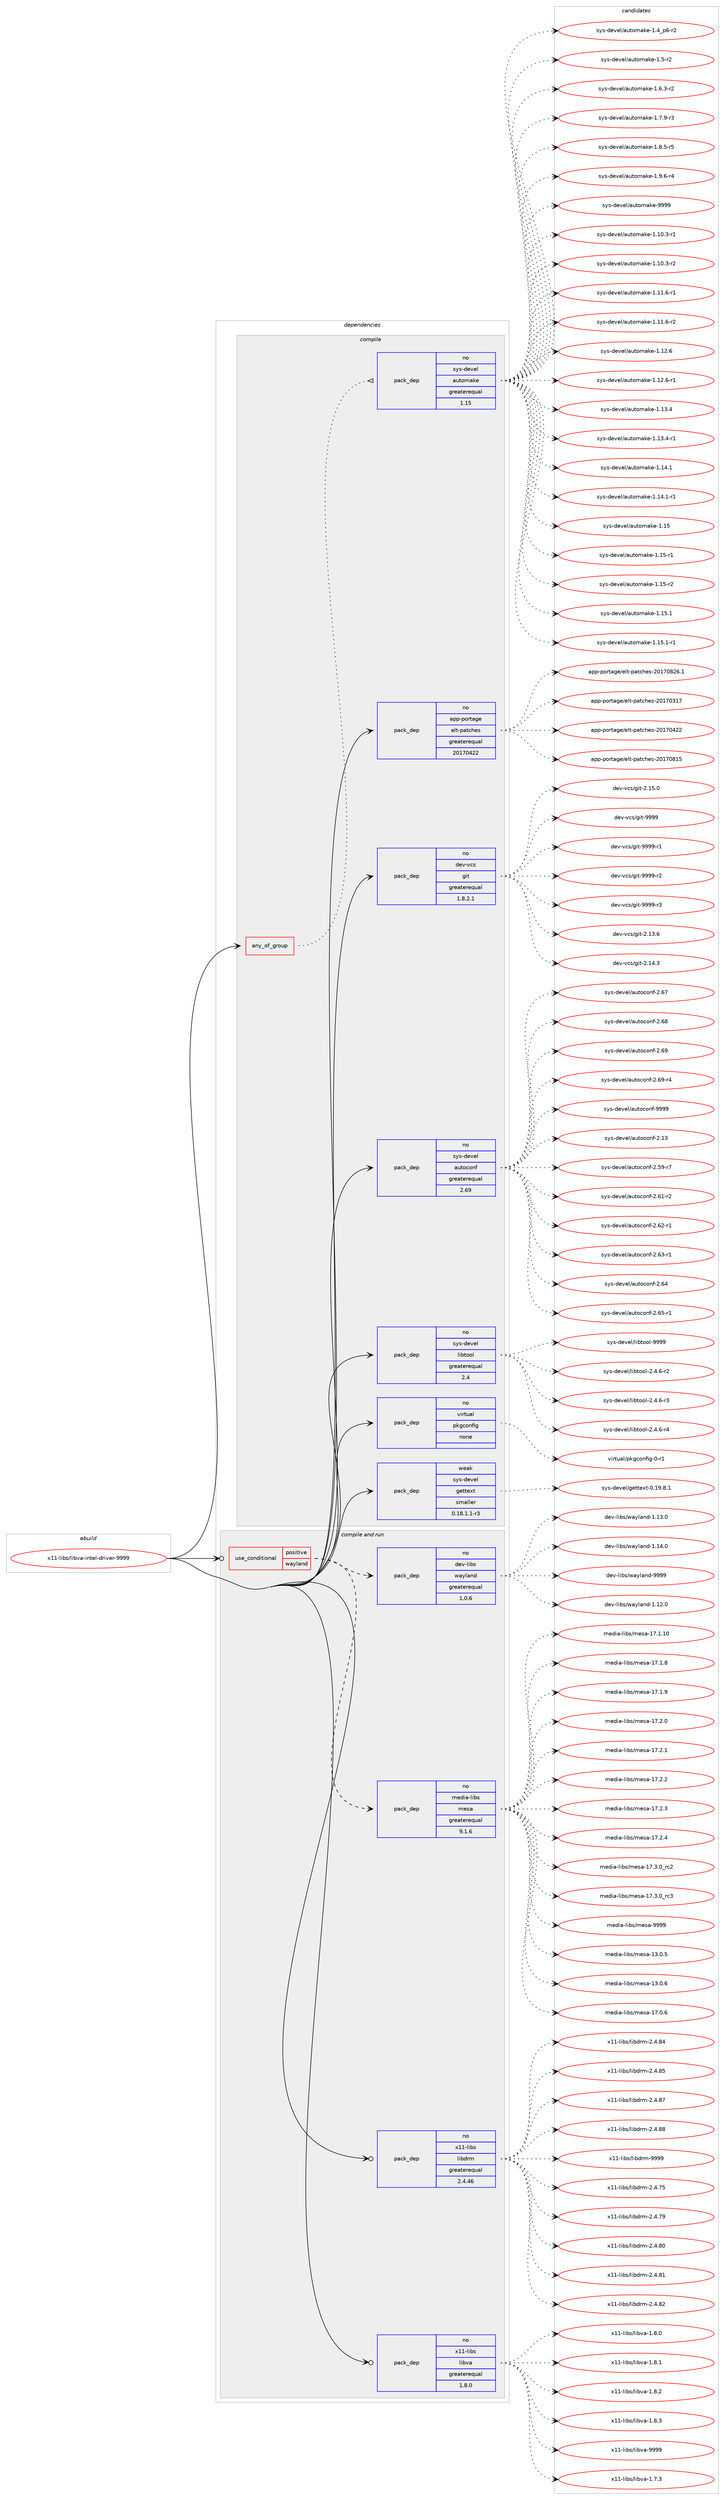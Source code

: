 digraph prolog {

# *************
# Graph options
# *************

newrank=true;
concentrate=true;
compound=true;
graph [rankdir=LR,fontname=Helvetica,fontsize=10,ranksep=1.5];#, ranksep=2.5, nodesep=0.2];
edge  [arrowhead=vee];
node  [fontname=Helvetica,fontsize=10];

# **********
# The ebuild
# **********

subgraph cluster_leftcol {
color=gray;
rank=same;
label=<<i>ebuild</i>>;
id [label="x11-libs/libva-intel-driver-9999", color=red, width=4, href="../x11-libs/libva-intel-driver-9999.svg"];
}

# ****************
# The dependencies
# ****************

subgraph cluster_midcol {
color=gray;
label=<<i>dependencies</i>>;
subgraph cluster_compile {
fillcolor="#eeeeee";
style=filled;
label=<<i>compile</i>>;
subgraph any9379 {
dependency519689 [label=<<TABLE BORDER="0" CELLBORDER="1" CELLSPACING="0" CELLPADDING="4"><TR><TD CELLPADDING="10">any_of_group</TD></TR></TABLE>>, shape=none, color=red];subgraph pack387251 {
dependency519690 [label=<<TABLE BORDER="0" CELLBORDER="1" CELLSPACING="0" CELLPADDING="4" WIDTH="220"><TR><TD ROWSPAN="6" CELLPADDING="30">pack_dep</TD></TR><TR><TD WIDTH="110">no</TD></TR><TR><TD>sys-devel</TD></TR><TR><TD>automake</TD></TR><TR><TD>greaterequal</TD></TR><TR><TD>1.15</TD></TR></TABLE>>, shape=none, color=blue];
}
dependency519689:e -> dependency519690:w [weight=20,style="dotted",arrowhead="oinv"];
}
id:e -> dependency519689:w [weight=20,style="solid",arrowhead="vee"];
subgraph pack387252 {
dependency519691 [label=<<TABLE BORDER="0" CELLBORDER="1" CELLSPACING="0" CELLPADDING="4" WIDTH="220"><TR><TD ROWSPAN="6" CELLPADDING="30">pack_dep</TD></TR><TR><TD WIDTH="110">no</TD></TR><TR><TD>app-portage</TD></TR><TR><TD>elt-patches</TD></TR><TR><TD>greaterequal</TD></TR><TR><TD>20170422</TD></TR></TABLE>>, shape=none, color=blue];
}
id:e -> dependency519691:w [weight=20,style="solid",arrowhead="vee"];
subgraph pack387253 {
dependency519692 [label=<<TABLE BORDER="0" CELLBORDER="1" CELLSPACING="0" CELLPADDING="4" WIDTH="220"><TR><TD ROWSPAN="6" CELLPADDING="30">pack_dep</TD></TR><TR><TD WIDTH="110">no</TD></TR><TR><TD>dev-vcs</TD></TR><TR><TD>git</TD></TR><TR><TD>greaterequal</TD></TR><TR><TD>1.8.2.1</TD></TR></TABLE>>, shape=none, color=blue];
}
id:e -> dependency519692:w [weight=20,style="solid",arrowhead="vee"];
subgraph pack387254 {
dependency519693 [label=<<TABLE BORDER="0" CELLBORDER="1" CELLSPACING="0" CELLPADDING="4" WIDTH="220"><TR><TD ROWSPAN="6" CELLPADDING="30">pack_dep</TD></TR><TR><TD WIDTH="110">no</TD></TR><TR><TD>sys-devel</TD></TR><TR><TD>autoconf</TD></TR><TR><TD>greaterequal</TD></TR><TR><TD>2.69</TD></TR></TABLE>>, shape=none, color=blue];
}
id:e -> dependency519693:w [weight=20,style="solid",arrowhead="vee"];
subgraph pack387255 {
dependency519694 [label=<<TABLE BORDER="0" CELLBORDER="1" CELLSPACING="0" CELLPADDING="4" WIDTH="220"><TR><TD ROWSPAN="6" CELLPADDING="30">pack_dep</TD></TR><TR><TD WIDTH="110">no</TD></TR><TR><TD>sys-devel</TD></TR><TR><TD>libtool</TD></TR><TR><TD>greaterequal</TD></TR><TR><TD>2.4</TD></TR></TABLE>>, shape=none, color=blue];
}
id:e -> dependency519694:w [weight=20,style="solid",arrowhead="vee"];
subgraph pack387256 {
dependency519695 [label=<<TABLE BORDER="0" CELLBORDER="1" CELLSPACING="0" CELLPADDING="4" WIDTH="220"><TR><TD ROWSPAN="6" CELLPADDING="30">pack_dep</TD></TR><TR><TD WIDTH="110">no</TD></TR><TR><TD>virtual</TD></TR><TR><TD>pkgconfig</TD></TR><TR><TD>none</TD></TR><TR><TD></TD></TR></TABLE>>, shape=none, color=blue];
}
id:e -> dependency519695:w [weight=20,style="solid",arrowhead="vee"];
subgraph pack387257 {
dependency519696 [label=<<TABLE BORDER="0" CELLBORDER="1" CELLSPACING="0" CELLPADDING="4" WIDTH="220"><TR><TD ROWSPAN="6" CELLPADDING="30">pack_dep</TD></TR><TR><TD WIDTH="110">weak</TD></TR><TR><TD>sys-devel</TD></TR><TR><TD>gettext</TD></TR><TR><TD>smaller</TD></TR><TR><TD>0.18.1.1-r3</TD></TR></TABLE>>, shape=none, color=blue];
}
id:e -> dependency519696:w [weight=20,style="solid",arrowhead="vee"];
}
subgraph cluster_compileandrun {
fillcolor="#eeeeee";
style=filled;
label=<<i>compile and run</i>>;
subgraph cond122720 {
dependency519697 [label=<<TABLE BORDER="0" CELLBORDER="1" CELLSPACING="0" CELLPADDING="4"><TR><TD ROWSPAN="3" CELLPADDING="10">use_conditional</TD></TR><TR><TD>positive</TD></TR><TR><TD>wayland</TD></TR></TABLE>>, shape=none, color=red];
subgraph pack387258 {
dependency519698 [label=<<TABLE BORDER="0" CELLBORDER="1" CELLSPACING="0" CELLPADDING="4" WIDTH="220"><TR><TD ROWSPAN="6" CELLPADDING="30">pack_dep</TD></TR><TR><TD WIDTH="110">no</TD></TR><TR><TD>media-libs</TD></TR><TR><TD>mesa</TD></TR><TR><TD>greaterequal</TD></TR><TR><TD>9.1.6</TD></TR></TABLE>>, shape=none, color=blue];
}
dependency519697:e -> dependency519698:w [weight=20,style="dashed",arrowhead="vee"];
subgraph pack387259 {
dependency519699 [label=<<TABLE BORDER="0" CELLBORDER="1" CELLSPACING="0" CELLPADDING="4" WIDTH="220"><TR><TD ROWSPAN="6" CELLPADDING="30">pack_dep</TD></TR><TR><TD WIDTH="110">no</TD></TR><TR><TD>dev-libs</TD></TR><TR><TD>wayland</TD></TR><TR><TD>greaterequal</TD></TR><TR><TD>1.0.6</TD></TR></TABLE>>, shape=none, color=blue];
}
dependency519697:e -> dependency519699:w [weight=20,style="dashed",arrowhead="vee"];
}
id:e -> dependency519697:w [weight=20,style="solid",arrowhead="odotvee"];
subgraph pack387260 {
dependency519700 [label=<<TABLE BORDER="0" CELLBORDER="1" CELLSPACING="0" CELLPADDING="4" WIDTH="220"><TR><TD ROWSPAN="6" CELLPADDING="30">pack_dep</TD></TR><TR><TD WIDTH="110">no</TD></TR><TR><TD>x11-libs</TD></TR><TR><TD>libdrm</TD></TR><TR><TD>greaterequal</TD></TR><TR><TD>2.4.46</TD></TR></TABLE>>, shape=none, color=blue];
}
id:e -> dependency519700:w [weight=20,style="solid",arrowhead="odotvee"];
subgraph pack387261 {
dependency519701 [label=<<TABLE BORDER="0" CELLBORDER="1" CELLSPACING="0" CELLPADDING="4" WIDTH="220"><TR><TD ROWSPAN="6" CELLPADDING="30">pack_dep</TD></TR><TR><TD WIDTH="110">no</TD></TR><TR><TD>x11-libs</TD></TR><TR><TD>libva</TD></TR><TR><TD>greaterequal</TD></TR><TR><TD>1.8.0</TD></TR></TABLE>>, shape=none, color=blue];
}
id:e -> dependency519701:w [weight=20,style="solid",arrowhead="odotvee"];
}
subgraph cluster_run {
fillcolor="#eeeeee";
style=filled;
label=<<i>run</i>>;
}
}

# **************
# The candidates
# **************

subgraph cluster_choices {
rank=same;
color=gray;
label=<<i>candidates</i>>;

subgraph choice387251 {
color=black;
nodesep=1;
choice11512111545100101118101108479711711611110997107101454946494846514511449 [label="sys-devel/automake-1.10.3-r1", color=red, width=4,href="../sys-devel/automake-1.10.3-r1.svg"];
choice11512111545100101118101108479711711611110997107101454946494846514511450 [label="sys-devel/automake-1.10.3-r2", color=red, width=4,href="../sys-devel/automake-1.10.3-r2.svg"];
choice11512111545100101118101108479711711611110997107101454946494946544511449 [label="sys-devel/automake-1.11.6-r1", color=red, width=4,href="../sys-devel/automake-1.11.6-r1.svg"];
choice11512111545100101118101108479711711611110997107101454946494946544511450 [label="sys-devel/automake-1.11.6-r2", color=red, width=4,href="../sys-devel/automake-1.11.6-r2.svg"];
choice1151211154510010111810110847971171161111099710710145494649504654 [label="sys-devel/automake-1.12.6", color=red, width=4,href="../sys-devel/automake-1.12.6.svg"];
choice11512111545100101118101108479711711611110997107101454946495046544511449 [label="sys-devel/automake-1.12.6-r1", color=red, width=4,href="../sys-devel/automake-1.12.6-r1.svg"];
choice1151211154510010111810110847971171161111099710710145494649514652 [label="sys-devel/automake-1.13.4", color=red, width=4,href="../sys-devel/automake-1.13.4.svg"];
choice11512111545100101118101108479711711611110997107101454946495146524511449 [label="sys-devel/automake-1.13.4-r1", color=red, width=4,href="../sys-devel/automake-1.13.4-r1.svg"];
choice1151211154510010111810110847971171161111099710710145494649524649 [label="sys-devel/automake-1.14.1", color=red, width=4,href="../sys-devel/automake-1.14.1.svg"];
choice11512111545100101118101108479711711611110997107101454946495246494511449 [label="sys-devel/automake-1.14.1-r1", color=red, width=4,href="../sys-devel/automake-1.14.1-r1.svg"];
choice115121115451001011181011084797117116111109971071014549464953 [label="sys-devel/automake-1.15", color=red, width=4,href="../sys-devel/automake-1.15.svg"];
choice1151211154510010111810110847971171161111099710710145494649534511449 [label="sys-devel/automake-1.15-r1", color=red, width=4,href="../sys-devel/automake-1.15-r1.svg"];
choice1151211154510010111810110847971171161111099710710145494649534511450 [label="sys-devel/automake-1.15-r2", color=red, width=4,href="../sys-devel/automake-1.15-r2.svg"];
choice1151211154510010111810110847971171161111099710710145494649534649 [label="sys-devel/automake-1.15.1", color=red, width=4,href="../sys-devel/automake-1.15.1.svg"];
choice11512111545100101118101108479711711611110997107101454946495346494511449 [label="sys-devel/automake-1.15.1-r1", color=red, width=4,href="../sys-devel/automake-1.15.1-r1.svg"];
choice115121115451001011181011084797117116111109971071014549465295112544511450 [label="sys-devel/automake-1.4_p6-r2", color=red, width=4,href="../sys-devel/automake-1.4_p6-r2.svg"];
choice11512111545100101118101108479711711611110997107101454946534511450 [label="sys-devel/automake-1.5-r2", color=red, width=4,href="../sys-devel/automake-1.5-r2.svg"];
choice115121115451001011181011084797117116111109971071014549465446514511450 [label="sys-devel/automake-1.6.3-r2", color=red, width=4,href="../sys-devel/automake-1.6.3-r2.svg"];
choice115121115451001011181011084797117116111109971071014549465546574511451 [label="sys-devel/automake-1.7.9-r3", color=red, width=4,href="../sys-devel/automake-1.7.9-r3.svg"];
choice115121115451001011181011084797117116111109971071014549465646534511453 [label="sys-devel/automake-1.8.5-r5", color=red, width=4,href="../sys-devel/automake-1.8.5-r5.svg"];
choice115121115451001011181011084797117116111109971071014549465746544511452 [label="sys-devel/automake-1.9.6-r4", color=red, width=4,href="../sys-devel/automake-1.9.6-r4.svg"];
choice115121115451001011181011084797117116111109971071014557575757 [label="sys-devel/automake-9999", color=red, width=4,href="../sys-devel/automake-9999.svg"];
dependency519690:e -> choice11512111545100101118101108479711711611110997107101454946494846514511449:w [style=dotted,weight="100"];
dependency519690:e -> choice11512111545100101118101108479711711611110997107101454946494846514511450:w [style=dotted,weight="100"];
dependency519690:e -> choice11512111545100101118101108479711711611110997107101454946494946544511449:w [style=dotted,weight="100"];
dependency519690:e -> choice11512111545100101118101108479711711611110997107101454946494946544511450:w [style=dotted,weight="100"];
dependency519690:e -> choice1151211154510010111810110847971171161111099710710145494649504654:w [style=dotted,weight="100"];
dependency519690:e -> choice11512111545100101118101108479711711611110997107101454946495046544511449:w [style=dotted,weight="100"];
dependency519690:e -> choice1151211154510010111810110847971171161111099710710145494649514652:w [style=dotted,weight="100"];
dependency519690:e -> choice11512111545100101118101108479711711611110997107101454946495146524511449:w [style=dotted,weight="100"];
dependency519690:e -> choice1151211154510010111810110847971171161111099710710145494649524649:w [style=dotted,weight="100"];
dependency519690:e -> choice11512111545100101118101108479711711611110997107101454946495246494511449:w [style=dotted,weight="100"];
dependency519690:e -> choice115121115451001011181011084797117116111109971071014549464953:w [style=dotted,weight="100"];
dependency519690:e -> choice1151211154510010111810110847971171161111099710710145494649534511449:w [style=dotted,weight="100"];
dependency519690:e -> choice1151211154510010111810110847971171161111099710710145494649534511450:w [style=dotted,weight="100"];
dependency519690:e -> choice1151211154510010111810110847971171161111099710710145494649534649:w [style=dotted,weight="100"];
dependency519690:e -> choice11512111545100101118101108479711711611110997107101454946495346494511449:w [style=dotted,weight="100"];
dependency519690:e -> choice115121115451001011181011084797117116111109971071014549465295112544511450:w [style=dotted,weight="100"];
dependency519690:e -> choice11512111545100101118101108479711711611110997107101454946534511450:w [style=dotted,weight="100"];
dependency519690:e -> choice115121115451001011181011084797117116111109971071014549465446514511450:w [style=dotted,weight="100"];
dependency519690:e -> choice115121115451001011181011084797117116111109971071014549465546574511451:w [style=dotted,weight="100"];
dependency519690:e -> choice115121115451001011181011084797117116111109971071014549465646534511453:w [style=dotted,weight="100"];
dependency519690:e -> choice115121115451001011181011084797117116111109971071014549465746544511452:w [style=dotted,weight="100"];
dependency519690:e -> choice115121115451001011181011084797117116111109971071014557575757:w [style=dotted,weight="100"];
}
subgraph choice387252 {
color=black;
nodesep=1;
choice97112112451121111141169710310147101108116451129711699104101115455048495548514955 [label="app-portage/elt-patches-20170317", color=red, width=4,href="../app-portage/elt-patches-20170317.svg"];
choice97112112451121111141169710310147101108116451129711699104101115455048495548525050 [label="app-portage/elt-patches-20170422", color=red, width=4,href="../app-portage/elt-patches-20170422.svg"];
choice97112112451121111141169710310147101108116451129711699104101115455048495548564953 [label="app-portage/elt-patches-20170815", color=red, width=4,href="../app-portage/elt-patches-20170815.svg"];
choice971121124511211111411697103101471011081164511297116991041011154550484955485650544649 [label="app-portage/elt-patches-20170826.1", color=red, width=4,href="../app-portage/elt-patches-20170826.1.svg"];
dependency519691:e -> choice97112112451121111141169710310147101108116451129711699104101115455048495548514955:w [style=dotted,weight="100"];
dependency519691:e -> choice97112112451121111141169710310147101108116451129711699104101115455048495548525050:w [style=dotted,weight="100"];
dependency519691:e -> choice97112112451121111141169710310147101108116451129711699104101115455048495548564953:w [style=dotted,weight="100"];
dependency519691:e -> choice971121124511211111411697103101471011081164511297116991041011154550484955485650544649:w [style=dotted,weight="100"];
}
subgraph choice387253 {
color=black;
nodesep=1;
choice10010111845118991154710310511645504649514654 [label="dev-vcs/git-2.13.6", color=red, width=4,href="../dev-vcs/git-2.13.6.svg"];
choice10010111845118991154710310511645504649524651 [label="dev-vcs/git-2.14.3", color=red, width=4,href="../dev-vcs/git-2.14.3.svg"];
choice10010111845118991154710310511645504649534648 [label="dev-vcs/git-2.15.0", color=red, width=4,href="../dev-vcs/git-2.15.0.svg"];
choice1001011184511899115471031051164557575757 [label="dev-vcs/git-9999", color=red, width=4,href="../dev-vcs/git-9999.svg"];
choice10010111845118991154710310511645575757574511449 [label="dev-vcs/git-9999-r1", color=red, width=4,href="../dev-vcs/git-9999-r1.svg"];
choice10010111845118991154710310511645575757574511450 [label="dev-vcs/git-9999-r2", color=red, width=4,href="../dev-vcs/git-9999-r2.svg"];
choice10010111845118991154710310511645575757574511451 [label="dev-vcs/git-9999-r3", color=red, width=4,href="../dev-vcs/git-9999-r3.svg"];
dependency519692:e -> choice10010111845118991154710310511645504649514654:w [style=dotted,weight="100"];
dependency519692:e -> choice10010111845118991154710310511645504649524651:w [style=dotted,weight="100"];
dependency519692:e -> choice10010111845118991154710310511645504649534648:w [style=dotted,weight="100"];
dependency519692:e -> choice1001011184511899115471031051164557575757:w [style=dotted,weight="100"];
dependency519692:e -> choice10010111845118991154710310511645575757574511449:w [style=dotted,weight="100"];
dependency519692:e -> choice10010111845118991154710310511645575757574511450:w [style=dotted,weight="100"];
dependency519692:e -> choice10010111845118991154710310511645575757574511451:w [style=dotted,weight="100"];
}
subgraph choice387254 {
color=black;
nodesep=1;
choice115121115451001011181011084797117116111991111101024550464951 [label="sys-devel/autoconf-2.13", color=red, width=4,href="../sys-devel/autoconf-2.13.svg"];
choice1151211154510010111810110847971171161119911111010245504653574511455 [label="sys-devel/autoconf-2.59-r7", color=red, width=4,href="../sys-devel/autoconf-2.59-r7.svg"];
choice1151211154510010111810110847971171161119911111010245504654494511450 [label="sys-devel/autoconf-2.61-r2", color=red, width=4,href="../sys-devel/autoconf-2.61-r2.svg"];
choice1151211154510010111810110847971171161119911111010245504654504511449 [label="sys-devel/autoconf-2.62-r1", color=red, width=4,href="../sys-devel/autoconf-2.62-r1.svg"];
choice1151211154510010111810110847971171161119911111010245504654514511449 [label="sys-devel/autoconf-2.63-r1", color=red, width=4,href="../sys-devel/autoconf-2.63-r1.svg"];
choice115121115451001011181011084797117116111991111101024550465452 [label="sys-devel/autoconf-2.64", color=red, width=4,href="../sys-devel/autoconf-2.64.svg"];
choice1151211154510010111810110847971171161119911111010245504654534511449 [label="sys-devel/autoconf-2.65-r1", color=red, width=4,href="../sys-devel/autoconf-2.65-r1.svg"];
choice115121115451001011181011084797117116111991111101024550465455 [label="sys-devel/autoconf-2.67", color=red, width=4,href="../sys-devel/autoconf-2.67.svg"];
choice115121115451001011181011084797117116111991111101024550465456 [label="sys-devel/autoconf-2.68", color=red, width=4,href="../sys-devel/autoconf-2.68.svg"];
choice115121115451001011181011084797117116111991111101024550465457 [label="sys-devel/autoconf-2.69", color=red, width=4,href="../sys-devel/autoconf-2.69.svg"];
choice1151211154510010111810110847971171161119911111010245504654574511452 [label="sys-devel/autoconf-2.69-r4", color=red, width=4,href="../sys-devel/autoconf-2.69-r4.svg"];
choice115121115451001011181011084797117116111991111101024557575757 [label="sys-devel/autoconf-9999", color=red, width=4,href="../sys-devel/autoconf-9999.svg"];
dependency519693:e -> choice115121115451001011181011084797117116111991111101024550464951:w [style=dotted,weight="100"];
dependency519693:e -> choice1151211154510010111810110847971171161119911111010245504653574511455:w [style=dotted,weight="100"];
dependency519693:e -> choice1151211154510010111810110847971171161119911111010245504654494511450:w [style=dotted,weight="100"];
dependency519693:e -> choice1151211154510010111810110847971171161119911111010245504654504511449:w [style=dotted,weight="100"];
dependency519693:e -> choice1151211154510010111810110847971171161119911111010245504654514511449:w [style=dotted,weight="100"];
dependency519693:e -> choice115121115451001011181011084797117116111991111101024550465452:w [style=dotted,weight="100"];
dependency519693:e -> choice1151211154510010111810110847971171161119911111010245504654534511449:w [style=dotted,weight="100"];
dependency519693:e -> choice115121115451001011181011084797117116111991111101024550465455:w [style=dotted,weight="100"];
dependency519693:e -> choice115121115451001011181011084797117116111991111101024550465456:w [style=dotted,weight="100"];
dependency519693:e -> choice115121115451001011181011084797117116111991111101024550465457:w [style=dotted,weight="100"];
dependency519693:e -> choice1151211154510010111810110847971171161119911111010245504654574511452:w [style=dotted,weight="100"];
dependency519693:e -> choice115121115451001011181011084797117116111991111101024557575757:w [style=dotted,weight="100"];
}
subgraph choice387255 {
color=black;
nodesep=1;
choice1151211154510010111810110847108105981161111111084550465246544511450 [label="sys-devel/libtool-2.4.6-r2", color=red, width=4,href="../sys-devel/libtool-2.4.6-r2.svg"];
choice1151211154510010111810110847108105981161111111084550465246544511451 [label="sys-devel/libtool-2.4.6-r3", color=red, width=4,href="../sys-devel/libtool-2.4.6-r3.svg"];
choice1151211154510010111810110847108105981161111111084550465246544511452 [label="sys-devel/libtool-2.4.6-r4", color=red, width=4,href="../sys-devel/libtool-2.4.6-r4.svg"];
choice1151211154510010111810110847108105981161111111084557575757 [label="sys-devel/libtool-9999", color=red, width=4,href="../sys-devel/libtool-9999.svg"];
dependency519694:e -> choice1151211154510010111810110847108105981161111111084550465246544511450:w [style=dotted,weight="100"];
dependency519694:e -> choice1151211154510010111810110847108105981161111111084550465246544511451:w [style=dotted,weight="100"];
dependency519694:e -> choice1151211154510010111810110847108105981161111111084550465246544511452:w [style=dotted,weight="100"];
dependency519694:e -> choice1151211154510010111810110847108105981161111111084557575757:w [style=dotted,weight="100"];
}
subgraph choice387256 {
color=black;
nodesep=1;
choice11810511411611797108471121071039911111010210510345484511449 [label="virtual/pkgconfig-0-r1", color=red, width=4,href="../virtual/pkgconfig-0-r1.svg"];
dependency519695:e -> choice11810511411611797108471121071039911111010210510345484511449:w [style=dotted,weight="100"];
}
subgraph choice387257 {
color=black;
nodesep=1;
choice1151211154510010111810110847103101116116101120116454846495746564649 [label="sys-devel/gettext-0.19.8.1", color=red, width=4,href="../sys-devel/gettext-0.19.8.1.svg"];
dependency519696:e -> choice1151211154510010111810110847103101116116101120116454846495746564649:w [style=dotted,weight="100"];
}
subgraph choice387258 {
color=black;
nodesep=1;
choice109101100105974510810598115471091011159745495146484653 [label="media-libs/mesa-13.0.5", color=red, width=4,href="../media-libs/mesa-13.0.5.svg"];
choice109101100105974510810598115471091011159745495146484654 [label="media-libs/mesa-13.0.6", color=red, width=4,href="../media-libs/mesa-13.0.6.svg"];
choice109101100105974510810598115471091011159745495546484654 [label="media-libs/mesa-17.0.6", color=red, width=4,href="../media-libs/mesa-17.0.6.svg"];
choice10910110010597451081059811547109101115974549554649464948 [label="media-libs/mesa-17.1.10", color=red, width=4,href="../media-libs/mesa-17.1.10.svg"];
choice109101100105974510810598115471091011159745495546494656 [label="media-libs/mesa-17.1.8", color=red, width=4,href="../media-libs/mesa-17.1.8.svg"];
choice109101100105974510810598115471091011159745495546494657 [label="media-libs/mesa-17.1.9", color=red, width=4,href="../media-libs/mesa-17.1.9.svg"];
choice109101100105974510810598115471091011159745495546504648 [label="media-libs/mesa-17.2.0", color=red, width=4,href="../media-libs/mesa-17.2.0.svg"];
choice109101100105974510810598115471091011159745495546504649 [label="media-libs/mesa-17.2.1", color=red, width=4,href="../media-libs/mesa-17.2.1.svg"];
choice109101100105974510810598115471091011159745495546504650 [label="media-libs/mesa-17.2.2", color=red, width=4,href="../media-libs/mesa-17.2.2.svg"];
choice109101100105974510810598115471091011159745495546504651 [label="media-libs/mesa-17.2.3", color=red, width=4,href="../media-libs/mesa-17.2.3.svg"];
choice109101100105974510810598115471091011159745495546504652 [label="media-libs/mesa-17.2.4", color=red, width=4,href="../media-libs/mesa-17.2.4.svg"];
choice109101100105974510810598115471091011159745495546514648951149950 [label="media-libs/mesa-17.3.0_rc2", color=red, width=4,href="../media-libs/mesa-17.3.0_rc2.svg"];
choice109101100105974510810598115471091011159745495546514648951149951 [label="media-libs/mesa-17.3.0_rc3", color=red, width=4,href="../media-libs/mesa-17.3.0_rc3.svg"];
choice10910110010597451081059811547109101115974557575757 [label="media-libs/mesa-9999", color=red, width=4,href="../media-libs/mesa-9999.svg"];
dependency519698:e -> choice109101100105974510810598115471091011159745495146484653:w [style=dotted,weight="100"];
dependency519698:e -> choice109101100105974510810598115471091011159745495146484654:w [style=dotted,weight="100"];
dependency519698:e -> choice109101100105974510810598115471091011159745495546484654:w [style=dotted,weight="100"];
dependency519698:e -> choice10910110010597451081059811547109101115974549554649464948:w [style=dotted,weight="100"];
dependency519698:e -> choice109101100105974510810598115471091011159745495546494656:w [style=dotted,weight="100"];
dependency519698:e -> choice109101100105974510810598115471091011159745495546494657:w [style=dotted,weight="100"];
dependency519698:e -> choice109101100105974510810598115471091011159745495546504648:w [style=dotted,weight="100"];
dependency519698:e -> choice109101100105974510810598115471091011159745495546504649:w [style=dotted,weight="100"];
dependency519698:e -> choice109101100105974510810598115471091011159745495546504650:w [style=dotted,weight="100"];
dependency519698:e -> choice109101100105974510810598115471091011159745495546504651:w [style=dotted,weight="100"];
dependency519698:e -> choice109101100105974510810598115471091011159745495546504652:w [style=dotted,weight="100"];
dependency519698:e -> choice109101100105974510810598115471091011159745495546514648951149950:w [style=dotted,weight="100"];
dependency519698:e -> choice109101100105974510810598115471091011159745495546514648951149951:w [style=dotted,weight="100"];
dependency519698:e -> choice10910110010597451081059811547109101115974557575757:w [style=dotted,weight="100"];
}
subgraph choice387259 {
color=black;
nodesep=1;
choice100101118451081059811547119971211089711010045494649504648 [label="dev-libs/wayland-1.12.0", color=red, width=4,href="../dev-libs/wayland-1.12.0.svg"];
choice100101118451081059811547119971211089711010045494649514648 [label="dev-libs/wayland-1.13.0", color=red, width=4,href="../dev-libs/wayland-1.13.0.svg"];
choice100101118451081059811547119971211089711010045494649524648 [label="dev-libs/wayland-1.14.0", color=red, width=4,href="../dev-libs/wayland-1.14.0.svg"];
choice10010111845108105981154711997121108971101004557575757 [label="dev-libs/wayland-9999", color=red, width=4,href="../dev-libs/wayland-9999.svg"];
dependency519699:e -> choice100101118451081059811547119971211089711010045494649504648:w [style=dotted,weight="100"];
dependency519699:e -> choice100101118451081059811547119971211089711010045494649514648:w [style=dotted,weight="100"];
dependency519699:e -> choice100101118451081059811547119971211089711010045494649524648:w [style=dotted,weight="100"];
dependency519699:e -> choice10010111845108105981154711997121108971101004557575757:w [style=dotted,weight="100"];
}
subgraph choice387260 {
color=black;
nodesep=1;
choice12049494510810598115471081059810011410945504652465553 [label="x11-libs/libdrm-2.4.75", color=red, width=4,href="../x11-libs/libdrm-2.4.75.svg"];
choice12049494510810598115471081059810011410945504652465557 [label="x11-libs/libdrm-2.4.79", color=red, width=4,href="../x11-libs/libdrm-2.4.79.svg"];
choice12049494510810598115471081059810011410945504652465648 [label="x11-libs/libdrm-2.4.80", color=red, width=4,href="../x11-libs/libdrm-2.4.80.svg"];
choice12049494510810598115471081059810011410945504652465649 [label="x11-libs/libdrm-2.4.81", color=red, width=4,href="../x11-libs/libdrm-2.4.81.svg"];
choice12049494510810598115471081059810011410945504652465650 [label="x11-libs/libdrm-2.4.82", color=red, width=4,href="../x11-libs/libdrm-2.4.82.svg"];
choice12049494510810598115471081059810011410945504652465652 [label="x11-libs/libdrm-2.4.84", color=red, width=4,href="../x11-libs/libdrm-2.4.84.svg"];
choice12049494510810598115471081059810011410945504652465653 [label="x11-libs/libdrm-2.4.85", color=red, width=4,href="../x11-libs/libdrm-2.4.85.svg"];
choice12049494510810598115471081059810011410945504652465655 [label="x11-libs/libdrm-2.4.87", color=red, width=4,href="../x11-libs/libdrm-2.4.87.svg"];
choice12049494510810598115471081059810011410945504652465656 [label="x11-libs/libdrm-2.4.88", color=red, width=4,href="../x11-libs/libdrm-2.4.88.svg"];
choice1204949451081059811547108105981001141094557575757 [label="x11-libs/libdrm-9999", color=red, width=4,href="../x11-libs/libdrm-9999.svg"];
dependency519700:e -> choice12049494510810598115471081059810011410945504652465553:w [style=dotted,weight="100"];
dependency519700:e -> choice12049494510810598115471081059810011410945504652465557:w [style=dotted,weight="100"];
dependency519700:e -> choice12049494510810598115471081059810011410945504652465648:w [style=dotted,weight="100"];
dependency519700:e -> choice12049494510810598115471081059810011410945504652465649:w [style=dotted,weight="100"];
dependency519700:e -> choice12049494510810598115471081059810011410945504652465650:w [style=dotted,weight="100"];
dependency519700:e -> choice12049494510810598115471081059810011410945504652465652:w [style=dotted,weight="100"];
dependency519700:e -> choice12049494510810598115471081059810011410945504652465653:w [style=dotted,weight="100"];
dependency519700:e -> choice12049494510810598115471081059810011410945504652465655:w [style=dotted,weight="100"];
dependency519700:e -> choice12049494510810598115471081059810011410945504652465656:w [style=dotted,weight="100"];
dependency519700:e -> choice1204949451081059811547108105981001141094557575757:w [style=dotted,weight="100"];
}
subgraph choice387261 {
color=black;
nodesep=1;
choice12049494510810598115471081059811897454946554651 [label="x11-libs/libva-1.7.3", color=red, width=4,href="../x11-libs/libva-1.7.3.svg"];
choice12049494510810598115471081059811897454946564648 [label="x11-libs/libva-1.8.0", color=red, width=4,href="../x11-libs/libva-1.8.0.svg"];
choice12049494510810598115471081059811897454946564649 [label="x11-libs/libva-1.8.1", color=red, width=4,href="../x11-libs/libva-1.8.1.svg"];
choice12049494510810598115471081059811897454946564650 [label="x11-libs/libva-1.8.2", color=red, width=4,href="../x11-libs/libva-1.8.2.svg"];
choice12049494510810598115471081059811897454946564651 [label="x11-libs/libva-1.8.3", color=red, width=4,href="../x11-libs/libva-1.8.3.svg"];
choice120494945108105981154710810598118974557575757 [label="x11-libs/libva-9999", color=red, width=4,href="../x11-libs/libva-9999.svg"];
dependency519701:e -> choice12049494510810598115471081059811897454946554651:w [style=dotted,weight="100"];
dependency519701:e -> choice12049494510810598115471081059811897454946564648:w [style=dotted,weight="100"];
dependency519701:e -> choice12049494510810598115471081059811897454946564649:w [style=dotted,weight="100"];
dependency519701:e -> choice12049494510810598115471081059811897454946564650:w [style=dotted,weight="100"];
dependency519701:e -> choice12049494510810598115471081059811897454946564651:w [style=dotted,weight="100"];
dependency519701:e -> choice120494945108105981154710810598118974557575757:w [style=dotted,weight="100"];
}
}

}
